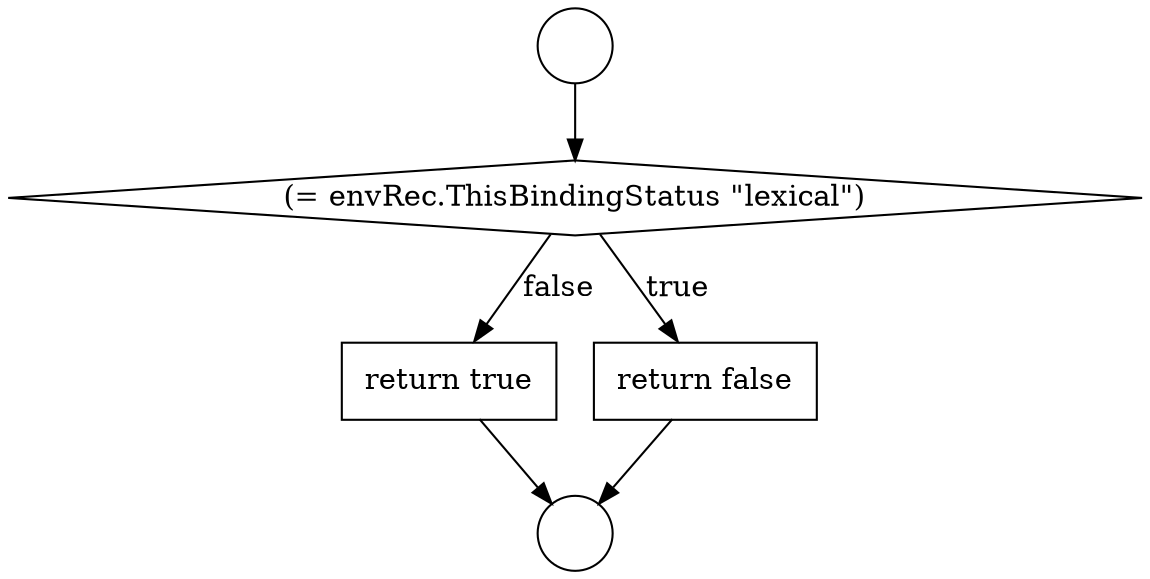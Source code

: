 digraph {
  node1315 [shape=circle label=" " color="black" fillcolor="white" style=filled]
  node1319 [shape=none, margin=0, label=<<font color="black">
    <table border="0" cellborder="1" cellspacing="0" cellpadding="10">
      <tr><td align="left">return true</td></tr>
    </table>
  </font>> color="black" fillcolor="white" style=filled]
  node1318 [shape=none, margin=0, label=<<font color="black">
    <table border="0" cellborder="1" cellspacing="0" cellpadding="10">
      <tr><td align="left">return false</td></tr>
    </table>
  </font>> color="black" fillcolor="white" style=filled]
  node1317 [shape=diamond, label=<<font color="black">(= envRec.ThisBindingStatus &quot;lexical&quot;)</font>> color="black" fillcolor="white" style=filled]
  node1316 [shape=circle label=" " color="black" fillcolor="white" style=filled]
  node1315 -> node1317 [ color="black"]
  node1317 -> node1318 [label=<<font color="black">true</font>> color="black"]
  node1317 -> node1319 [label=<<font color="black">false</font>> color="black"]
  node1318 -> node1316 [ color="black"]
  node1319 -> node1316 [ color="black"]
}
